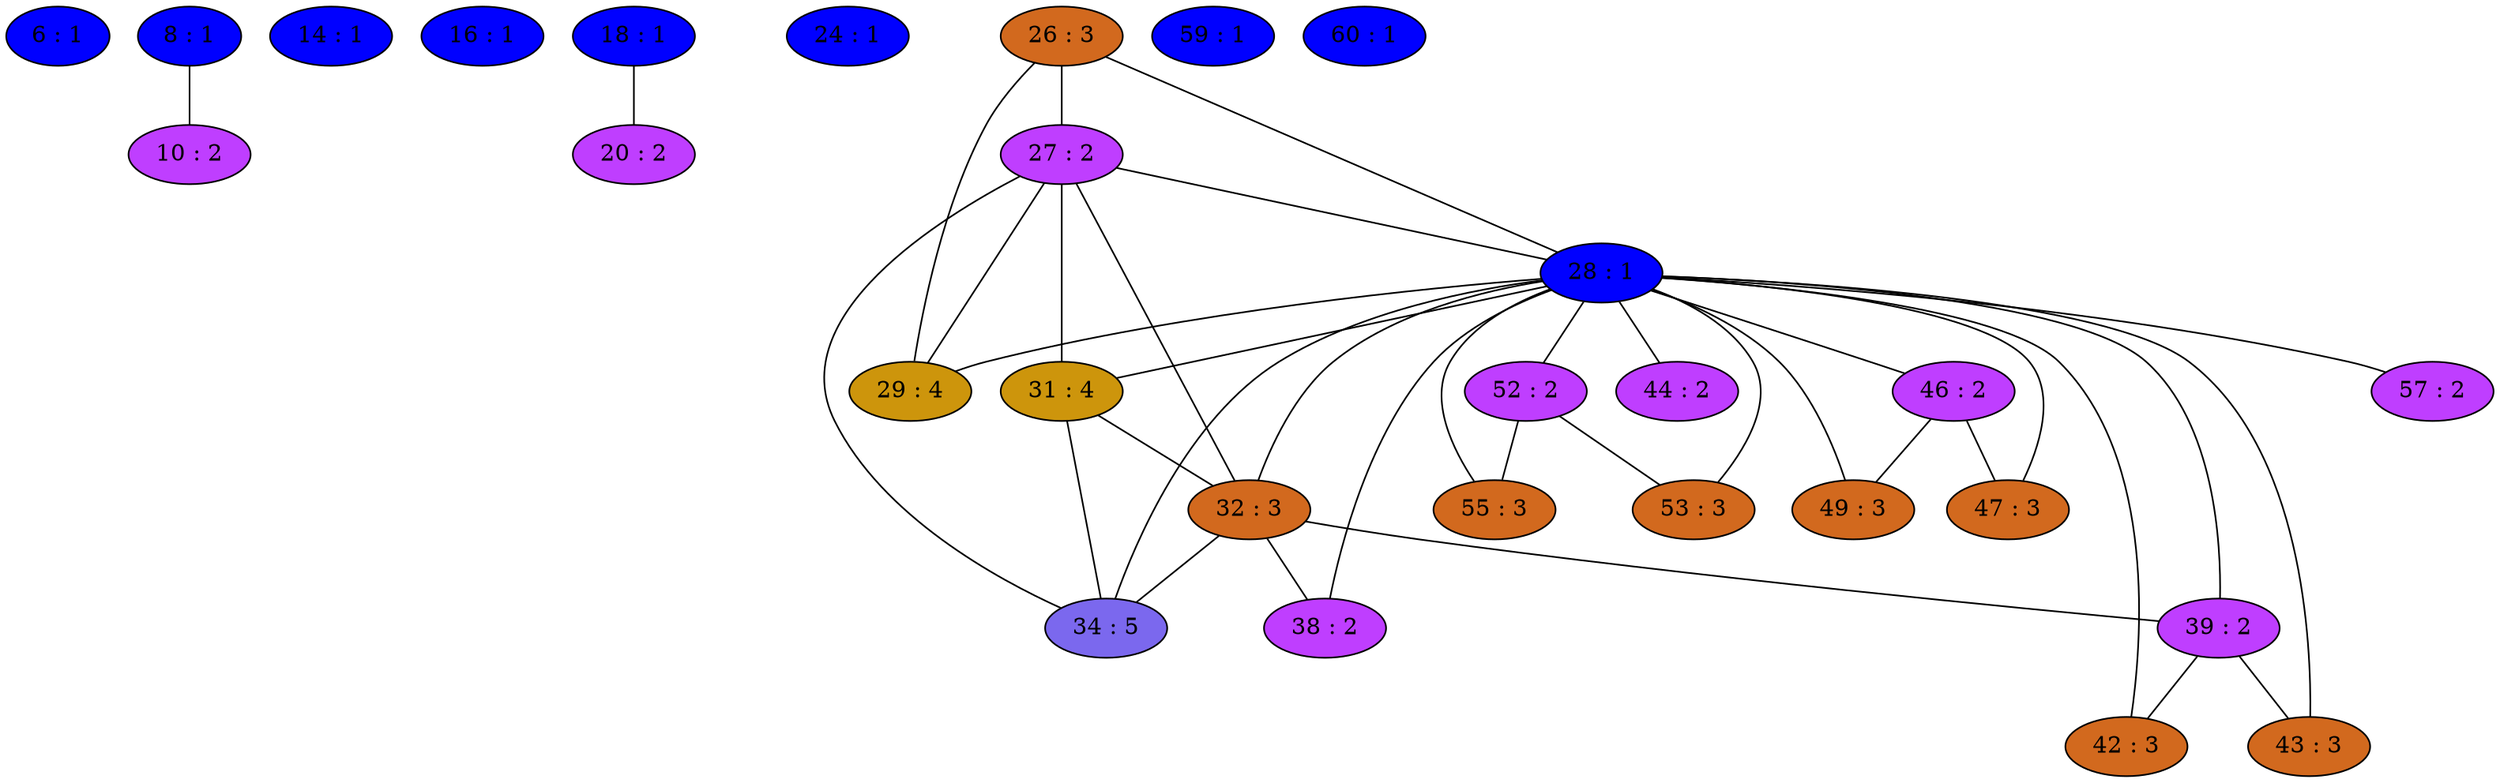 strict graph {
6[label="6 : 1" style=filled fillcolor="blue1"];
8[label="8 : 1" style=filled fillcolor="blue1"];
8 -- 10
10[label="10 : 2" style=filled fillcolor="darkorchid1"];
10 -- 8
14[label="14 : 1" style=filled fillcolor="blue1"];
16[label="16 : 1" style=filled fillcolor="blue1"];
18[label="18 : 1" style=filled fillcolor="blue1"];
18 -- 20
20[label="20 : 2" style=filled fillcolor="darkorchid1"];
20 -- 18
24[label="24 : 1" style=filled fillcolor="blue1"];
26[label="26 : 3" style=filled fillcolor="chocolate"];
26 -- 27
26 -- 28
26 -- 29
27[label="27 : 2" style=filled fillcolor="darkorchid1"];
27 -- 32
27 -- 34
27 -- 26
27 -- 28
27 -- 29
27 -- 31
28[label="28 : 1" style=filled fillcolor="blue1"];
28 -- 32
28 -- 34
28 -- 38
28 -- 39
28 -- 42
28 -- 43
28 -- 44
28 -- 46
28 -- 47
28 -- 49
28 -- 52
28 -- 53
28 -- 55
28 -- 57
28 -- 26
28 -- 27
28 -- 29
28 -- 31
29[label="29 : 4" style=filled fillcolor="darkgoldenrod3"];
29 -- 26
29 -- 27
29 -- 28
31[label="31 : 4" style=filled fillcolor="darkgoldenrod3"];
31 -- 32
31 -- 34
31 -- 27
31 -- 28
32[label="32 : 3" style=filled fillcolor="chocolate"];
32 -- 34
32 -- 38
32 -- 39
32 -- 27
32 -- 28
32 -- 31
34[label="34 : 5" style=filled fillcolor="mediumslateblue"];
34 -- 32
34 -- 27
34 -- 28
34 -- 31
38[label="38 : 2" style=filled fillcolor="darkorchid1"];
38 -- 32
38 -- 28
39[label="39 : 2" style=filled fillcolor="darkorchid1"];
39 -- 32
39 -- 42
39 -- 43
39 -- 28
42[label="42 : 3" style=filled fillcolor="chocolate"];
42 -- 39
42 -- 28
43[label="43 : 3" style=filled fillcolor="chocolate"];
43 -- 39
43 -- 28
44[label="44 : 2" style=filled fillcolor="darkorchid1"];
44 -- 28
46[label="46 : 2" style=filled fillcolor="darkorchid1"];
46 -- 49
46 -- 28
46 -- 47
47[label="47 : 3" style=filled fillcolor="chocolate"];
47 -- 28
47 -- 46
49[label="49 : 3" style=filled fillcolor="chocolate"];
49 -- 28
49 -- 46
52[label="52 : 2" style=filled fillcolor="darkorchid1"];
52 -- 53
52 -- 55
52 -- 28
53[label="53 : 3" style=filled fillcolor="chocolate"];
53 -- 52
53 -- 28
55[label="55 : 3" style=filled fillcolor="chocolate"];
55 -- 52
55 -- 28
57[label="57 : 2" style=filled fillcolor="darkorchid1"];
57 -- 28
59[label="59 : 1" style=filled fillcolor="blue1"];
60[label="60 : 1" style=filled fillcolor="blue1"];
}
